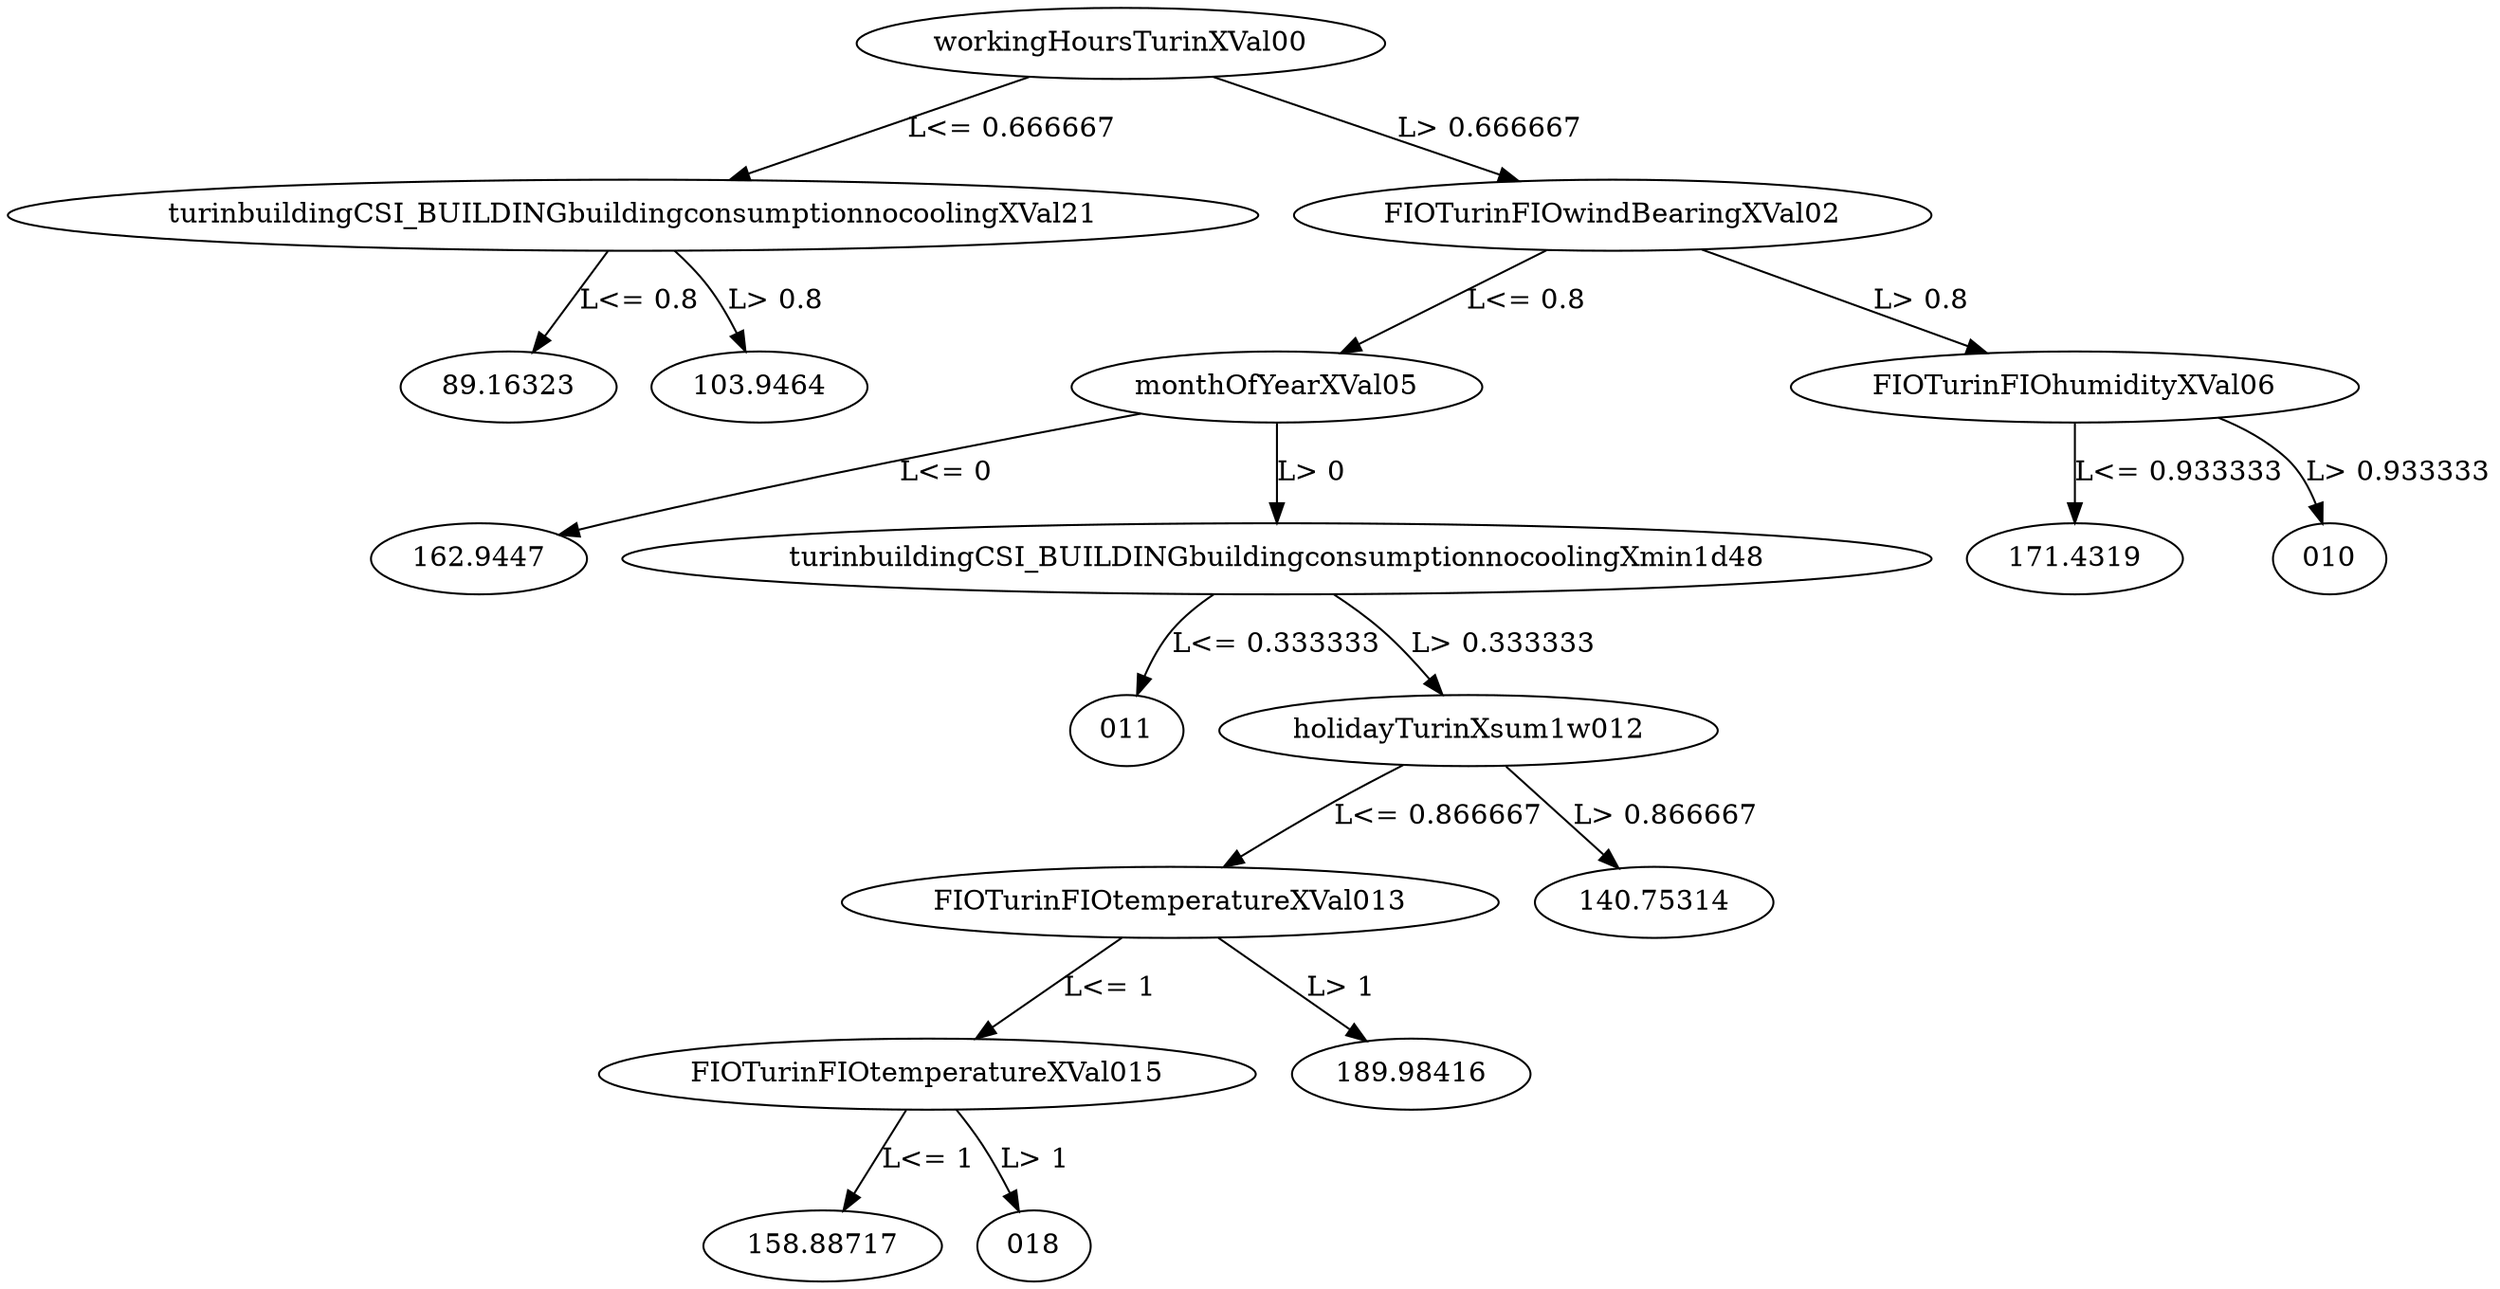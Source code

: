 digraph dt_fig {
	workingHoursTurinXVal00 -> turinbuildingCSI_BUILDINGbuildingconsumptionnocoolingXVal21 [label="L<= 0.666667"];
	workingHoursTurinXVal00 -> FIOTurinFIOwindBearingXVal02 [label="L> 0.666667"];
	turinbuildingCSI_BUILDINGbuildingconsumptionnocoolingXVal21 -> "89.16323" [label="L<= 0.8"];
	turinbuildingCSI_BUILDINGbuildingconsumptionnocoolingXVal21 -> "103.9464" [label="L> 0.8"];
	FIOTurinFIOwindBearingXVal02 -> monthOfYearXVal05 [label="L<= 0.8"];
	FIOTurinFIOwindBearingXVal02 -> FIOTurinFIOhumidityXVal06 [label="L> 0.8"];
	monthOfYearXVal05 -> "162.9447" [label="L<= 0"];
	monthOfYearXVal05 -> turinbuildingCSI_BUILDINGbuildingconsumptionnocoolingXmin1d48 [label="L> 0"];
	FIOTurinFIOhumidityXVal06 -> "171.4319" [label="L<= 0.933333"];
	FIOTurinFIOhumidityXVal06 -> "010" [label="L> 0.933333"];
	turinbuildingCSI_BUILDINGbuildingconsumptionnocoolingXmin1d48 -> "011" [label="L<= 0.333333"];
	turinbuildingCSI_BUILDINGbuildingconsumptionnocoolingXmin1d48 -> holidayTurinXsum1w012 [label="L> 0.333333"];
	holidayTurinXsum1w012 -> FIOTurinFIOtemperatureXVal013 [label="L<= 0.866667"];
	holidayTurinXsum1w012 -> "140.75314" [label="L> 0.866667"];
	FIOTurinFIOtemperatureXVal013 -> FIOTurinFIOtemperatureXVal015 [label="L<= 1"];
	FIOTurinFIOtemperatureXVal013 -> "189.98416" [label="L> 1"];
	FIOTurinFIOtemperatureXVal015 -> "158.88717" [label="L<= 1"];
	FIOTurinFIOtemperatureXVal015 -> "018" [label="L> 1"];
}
